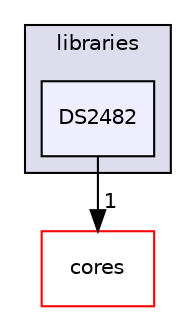 digraph "libraries/DS2482" {
  compound=true
  node [ fontsize="10", fontname="Helvetica"];
  edge [ labelfontsize="10", labelfontname="Helvetica"];
  subgraph clusterdir_bc0718b08fb2015b8e59c47b2805f60c {
    graph [ bgcolor="#ddddee", pencolor="black", label="libraries" fontname="Helvetica", fontsize="10", URL="dir_bc0718b08fb2015b8e59c47b2805f60c.html"]
  dir_0cfaaf549bf9c3cbb00c7ecdf1234c0e [shape=box, label="DS2482", style="filled", fillcolor="#eeeeff", pencolor="black", URL="dir_0cfaaf549bf9c3cbb00c7ecdf1234c0e.html"];
  }
  dir_51d9c9f08f6806a0f97badf342e5b4d7 [shape=box label="cores" fillcolor="white" style="filled" color="red" URL="dir_51d9c9f08f6806a0f97badf342e5b4d7.html"];
  dir_0cfaaf549bf9c3cbb00c7ecdf1234c0e->dir_51d9c9f08f6806a0f97badf342e5b4d7 [headlabel="1", labeldistance=1.5 headhref="dir_000033_000000.html"];
}
